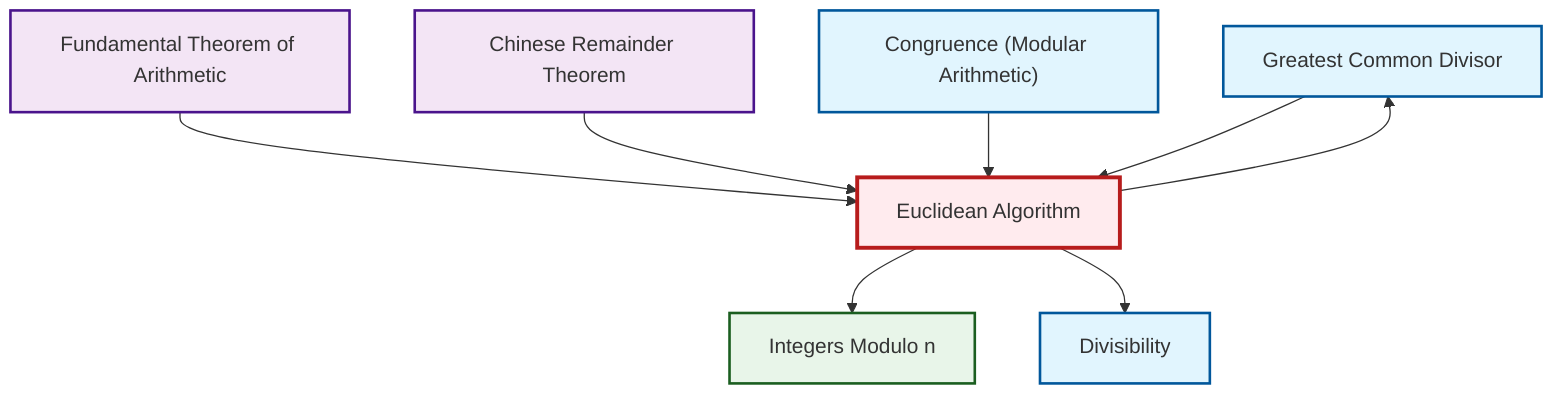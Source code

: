 graph TD
    classDef definition fill:#e1f5fe,stroke:#01579b,stroke-width:2px
    classDef theorem fill:#f3e5f5,stroke:#4a148c,stroke-width:2px
    classDef axiom fill:#fff3e0,stroke:#e65100,stroke-width:2px
    classDef example fill:#e8f5e9,stroke:#1b5e20,stroke-width:2px
    classDef current fill:#ffebee,stroke:#b71c1c,stroke-width:3px
    def-gcd["Greatest Common Divisor"]:::definition
    def-divisibility["Divisibility"]:::definition
    thm-euclidean-algorithm["Euclidean Algorithm"]:::theorem
    ex-quotient-integers-mod-n["Integers Modulo n"]:::example
    thm-chinese-remainder["Chinese Remainder Theorem"]:::theorem
    thm-fundamental-arithmetic["Fundamental Theorem of Arithmetic"]:::theorem
    def-congruence["Congruence (Modular Arithmetic)"]:::definition
    thm-fundamental-arithmetic --> thm-euclidean-algorithm
    thm-euclidean-algorithm --> def-gcd
    thm-chinese-remainder --> thm-euclidean-algorithm
    def-congruence --> thm-euclidean-algorithm
    thm-euclidean-algorithm --> ex-quotient-integers-mod-n
    thm-euclidean-algorithm --> def-divisibility
    def-gcd --> thm-euclidean-algorithm
    class thm-euclidean-algorithm current